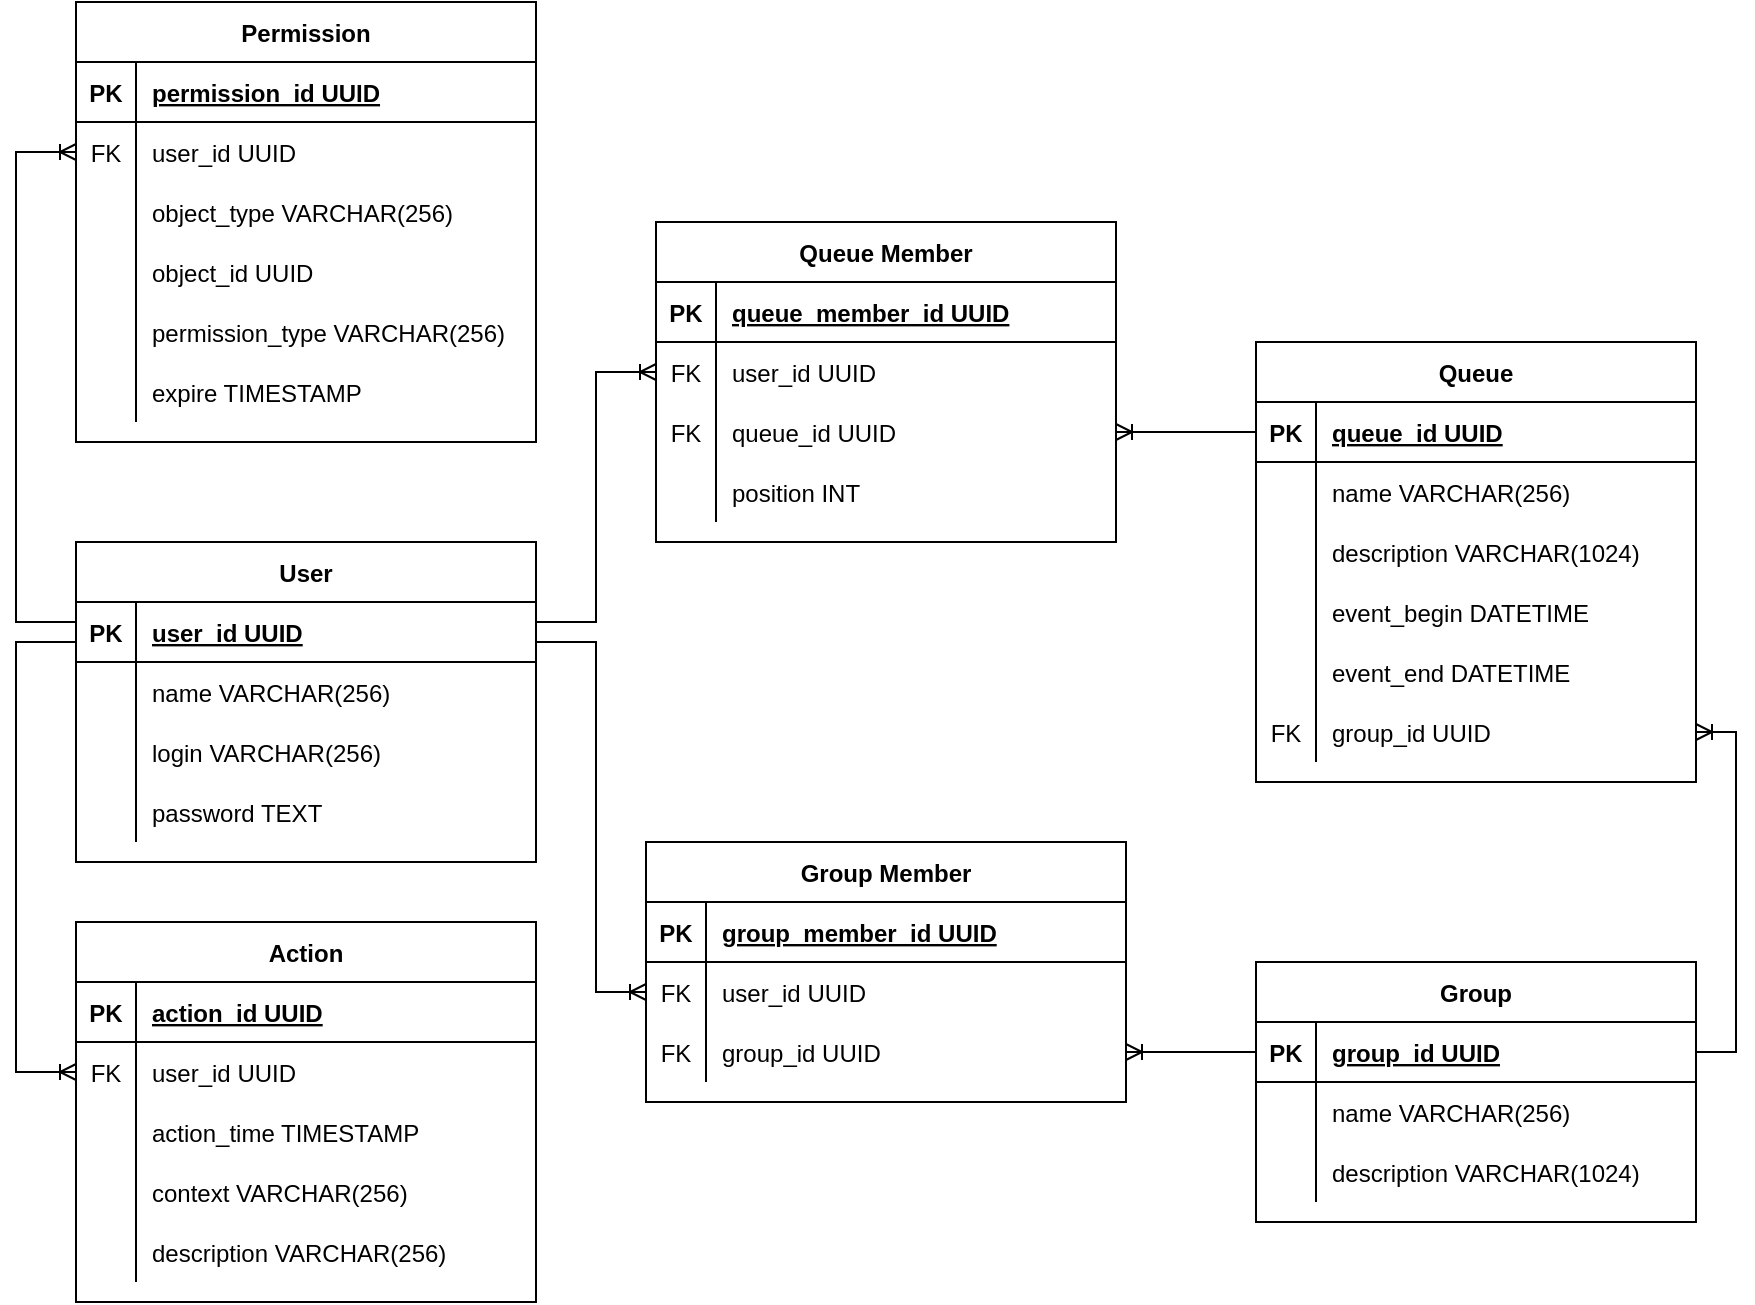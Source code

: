 <mxfile version="18.0.6" type="device"><diagram id="ed3SBJw5Z1h0BsWUB6Lg" name="Страница 1"><mxGraphModel dx="1178" dy="700" grid="1" gridSize="10" guides="1" tooltips="1" connect="1" arrows="1" fold="1" page="1" pageScale="1" pageWidth="1654" pageHeight="1169" math="0" shadow="0"><root><mxCell id="0"/><mxCell id="1" parent="0"/><mxCell id="ZaK8KmemsFL1KWSlcnFi-15" value="User" style="shape=table;startSize=30;container=1;collapsible=1;childLayout=tableLayout;fixedRows=1;rowLines=0;fontStyle=1;align=center;resizeLast=1;" parent="1" vertex="1"><mxGeometry x="290" y="470" width="230" height="160" as="geometry"/></mxCell><mxCell id="ZaK8KmemsFL1KWSlcnFi-16" value="" style="shape=tableRow;horizontal=0;startSize=0;swimlaneHead=0;swimlaneBody=0;fillColor=none;collapsible=0;dropTarget=0;points=[[0,0.5],[1,0.5]];portConstraint=eastwest;top=0;left=0;right=0;bottom=1;" parent="ZaK8KmemsFL1KWSlcnFi-15" vertex="1"><mxGeometry y="30" width="230" height="30" as="geometry"/></mxCell><mxCell id="ZaK8KmemsFL1KWSlcnFi-17" value="PK" style="shape=partialRectangle;connectable=0;fillColor=none;top=0;left=0;bottom=0;right=0;fontStyle=1;overflow=hidden;" parent="ZaK8KmemsFL1KWSlcnFi-16" vertex="1"><mxGeometry width="30" height="30" as="geometry"><mxRectangle width="30" height="30" as="alternateBounds"/></mxGeometry></mxCell><mxCell id="ZaK8KmemsFL1KWSlcnFi-18" value="user_id UUID" style="shape=partialRectangle;connectable=0;fillColor=none;top=0;left=0;bottom=0;right=0;align=left;spacingLeft=6;fontStyle=5;overflow=hidden;" parent="ZaK8KmemsFL1KWSlcnFi-16" vertex="1"><mxGeometry x="30" width="200" height="30" as="geometry"><mxRectangle width="200" height="30" as="alternateBounds"/></mxGeometry></mxCell><mxCell id="ZaK8KmemsFL1KWSlcnFi-19" value="" style="shape=tableRow;horizontal=0;startSize=0;swimlaneHead=0;swimlaneBody=0;fillColor=none;collapsible=0;dropTarget=0;points=[[0,0.5],[1,0.5]];portConstraint=eastwest;top=0;left=0;right=0;bottom=0;" parent="ZaK8KmemsFL1KWSlcnFi-15" vertex="1"><mxGeometry y="60" width="230" height="30" as="geometry"/></mxCell><mxCell id="ZaK8KmemsFL1KWSlcnFi-20" value="" style="shape=partialRectangle;connectable=0;fillColor=none;top=0;left=0;bottom=0;right=0;editable=1;overflow=hidden;" parent="ZaK8KmemsFL1KWSlcnFi-19" vertex="1"><mxGeometry width="30" height="30" as="geometry"><mxRectangle width="30" height="30" as="alternateBounds"/></mxGeometry></mxCell><mxCell id="ZaK8KmemsFL1KWSlcnFi-21" value="name VARCHAR(256)" style="shape=partialRectangle;connectable=0;fillColor=none;top=0;left=0;bottom=0;right=0;align=left;spacingLeft=6;overflow=hidden;" parent="ZaK8KmemsFL1KWSlcnFi-19" vertex="1"><mxGeometry x="30" width="200" height="30" as="geometry"><mxRectangle width="200" height="30" as="alternateBounds"/></mxGeometry></mxCell><mxCell id="ZaK8KmemsFL1KWSlcnFi-22" value="" style="shape=tableRow;horizontal=0;startSize=0;swimlaneHead=0;swimlaneBody=0;fillColor=none;collapsible=0;dropTarget=0;points=[[0,0.5],[1,0.5]];portConstraint=eastwest;top=0;left=0;right=0;bottom=0;" parent="ZaK8KmemsFL1KWSlcnFi-15" vertex="1"><mxGeometry y="90" width="230" height="30" as="geometry"/></mxCell><mxCell id="ZaK8KmemsFL1KWSlcnFi-23" value="" style="shape=partialRectangle;connectable=0;fillColor=none;top=0;left=0;bottom=0;right=0;editable=1;overflow=hidden;" parent="ZaK8KmemsFL1KWSlcnFi-22" vertex="1"><mxGeometry width="30" height="30" as="geometry"><mxRectangle width="30" height="30" as="alternateBounds"/></mxGeometry></mxCell><mxCell id="ZaK8KmemsFL1KWSlcnFi-24" value="login VARCHAR(256)" style="shape=partialRectangle;connectable=0;fillColor=none;top=0;left=0;bottom=0;right=0;align=left;spacingLeft=6;overflow=hidden;" parent="ZaK8KmemsFL1KWSlcnFi-22" vertex="1"><mxGeometry x="30" width="200" height="30" as="geometry"><mxRectangle width="200" height="30" as="alternateBounds"/></mxGeometry></mxCell><mxCell id="ZaK8KmemsFL1KWSlcnFi-25" value="" style="shape=tableRow;horizontal=0;startSize=0;swimlaneHead=0;swimlaneBody=0;fillColor=none;collapsible=0;dropTarget=0;points=[[0,0.5],[1,0.5]];portConstraint=eastwest;top=0;left=0;right=0;bottom=0;" parent="ZaK8KmemsFL1KWSlcnFi-15" vertex="1"><mxGeometry y="120" width="230" height="30" as="geometry"/></mxCell><mxCell id="ZaK8KmemsFL1KWSlcnFi-26" value="" style="shape=partialRectangle;connectable=0;fillColor=none;top=0;left=0;bottom=0;right=0;editable=1;overflow=hidden;" parent="ZaK8KmemsFL1KWSlcnFi-25" vertex="1"><mxGeometry width="30" height="30" as="geometry"><mxRectangle width="30" height="30" as="alternateBounds"/></mxGeometry></mxCell><mxCell id="ZaK8KmemsFL1KWSlcnFi-27" value="password TEXT" style="shape=partialRectangle;connectable=0;fillColor=none;top=0;left=0;bottom=0;right=0;align=left;spacingLeft=6;overflow=hidden;" parent="ZaK8KmemsFL1KWSlcnFi-25" vertex="1"><mxGeometry x="30" width="200" height="30" as="geometry"><mxRectangle width="200" height="30" as="alternateBounds"/></mxGeometry></mxCell><mxCell id="ZaK8KmemsFL1KWSlcnFi-29" value="Group" style="shape=table;startSize=30;container=1;collapsible=1;childLayout=tableLayout;fixedRows=1;rowLines=0;fontStyle=1;align=center;resizeLast=1;" parent="1" vertex="1"><mxGeometry x="880" y="680" width="220" height="130" as="geometry"/></mxCell><mxCell id="ZaK8KmemsFL1KWSlcnFi-30" value="" style="shape=tableRow;horizontal=0;startSize=0;swimlaneHead=0;swimlaneBody=0;fillColor=none;collapsible=0;dropTarget=0;points=[[0,0.5],[1,0.5]];portConstraint=eastwest;top=0;left=0;right=0;bottom=1;" parent="ZaK8KmemsFL1KWSlcnFi-29" vertex="1"><mxGeometry y="30" width="220" height="30" as="geometry"/></mxCell><mxCell id="ZaK8KmemsFL1KWSlcnFi-31" value="PK" style="shape=partialRectangle;connectable=0;fillColor=none;top=0;left=0;bottom=0;right=0;fontStyle=1;overflow=hidden;" parent="ZaK8KmemsFL1KWSlcnFi-30" vertex="1"><mxGeometry width="30" height="30" as="geometry"><mxRectangle width="30" height="30" as="alternateBounds"/></mxGeometry></mxCell><mxCell id="ZaK8KmemsFL1KWSlcnFi-32" value="group_id UUID" style="shape=partialRectangle;connectable=0;fillColor=none;top=0;left=0;bottom=0;right=0;align=left;spacingLeft=6;fontStyle=5;overflow=hidden;" parent="ZaK8KmemsFL1KWSlcnFi-30" vertex="1"><mxGeometry x="30" width="190" height="30" as="geometry"><mxRectangle width="190" height="30" as="alternateBounds"/></mxGeometry></mxCell><mxCell id="ZaK8KmemsFL1KWSlcnFi-33" value="" style="shape=tableRow;horizontal=0;startSize=0;swimlaneHead=0;swimlaneBody=0;fillColor=none;collapsible=0;dropTarget=0;points=[[0,0.5],[1,0.5]];portConstraint=eastwest;top=0;left=0;right=0;bottom=0;" parent="ZaK8KmemsFL1KWSlcnFi-29" vertex="1"><mxGeometry y="60" width="220" height="30" as="geometry"/></mxCell><mxCell id="ZaK8KmemsFL1KWSlcnFi-34" value="" style="shape=partialRectangle;connectable=0;fillColor=none;top=0;left=0;bottom=0;right=0;editable=1;overflow=hidden;" parent="ZaK8KmemsFL1KWSlcnFi-33" vertex="1"><mxGeometry width="30" height="30" as="geometry"><mxRectangle width="30" height="30" as="alternateBounds"/></mxGeometry></mxCell><mxCell id="ZaK8KmemsFL1KWSlcnFi-35" value="name VARCHAR(256)" style="shape=partialRectangle;connectable=0;fillColor=none;top=0;left=0;bottom=0;right=0;align=left;spacingLeft=6;overflow=hidden;" parent="ZaK8KmemsFL1KWSlcnFi-33" vertex="1"><mxGeometry x="30" width="190" height="30" as="geometry"><mxRectangle width="190" height="30" as="alternateBounds"/></mxGeometry></mxCell><mxCell id="ZaK8KmemsFL1KWSlcnFi-87" value="" style="shape=tableRow;horizontal=0;startSize=0;swimlaneHead=0;swimlaneBody=0;fillColor=none;collapsible=0;dropTarget=0;points=[[0,0.5],[1,0.5]];portConstraint=eastwest;top=0;left=0;right=0;bottom=0;" parent="ZaK8KmemsFL1KWSlcnFi-29" vertex="1"><mxGeometry y="90" width="220" height="30" as="geometry"/></mxCell><mxCell id="ZaK8KmemsFL1KWSlcnFi-88" value="" style="shape=partialRectangle;connectable=0;fillColor=none;top=0;left=0;bottom=0;right=0;editable=1;overflow=hidden;" parent="ZaK8KmemsFL1KWSlcnFi-87" vertex="1"><mxGeometry width="30" height="30" as="geometry"><mxRectangle width="30" height="30" as="alternateBounds"/></mxGeometry></mxCell><mxCell id="ZaK8KmemsFL1KWSlcnFi-89" value="description VARCHAR(1024)" style="shape=partialRectangle;connectable=0;fillColor=none;top=0;left=0;bottom=0;right=0;align=left;spacingLeft=6;overflow=hidden;" parent="ZaK8KmemsFL1KWSlcnFi-87" vertex="1"><mxGeometry x="30" width="190" height="30" as="geometry"><mxRectangle width="190" height="30" as="alternateBounds"/></mxGeometry></mxCell><mxCell id="ZaK8KmemsFL1KWSlcnFi-42" value="Group Member" style="shape=table;startSize=30;container=1;collapsible=1;childLayout=tableLayout;fixedRows=1;rowLines=0;fontStyle=1;align=center;resizeLast=1;" parent="1" vertex="1"><mxGeometry x="575" y="620" width="240" height="130" as="geometry"/></mxCell><mxCell id="ZaK8KmemsFL1KWSlcnFi-43" value="" style="shape=tableRow;horizontal=0;startSize=0;swimlaneHead=0;swimlaneBody=0;fillColor=none;collapsible=0;dropTarget=0;points=[[0,0.5],[1,0.5]];portConstraint=eastwest;top=0;left=0;right=0;bottom=1;" parent="ZaK8KmemsFL1KWSlcnFi-42" vertex="1"><mxGeometry y="30" width="240" height="30" as="geometry"/></mxCell><mxCell id="ZaK8KmemsFL1KWSlcnFi-44" value="PK" style="shape=partialRectangle;connectable=0;fillColor=none;top=0;left=0;bottom=0;right=0;fontStyle=1;overflow=hidden;" parent="ZaK8KmemsFL1KWSlcnFi-43" vertex="1"><mxGeometry width="30" height="30" as="geometry"><mxRectangle width="30" height="30" as="alternateBounds"/></mxGeometry></mxCell><mxCell id="ZaK8KmemsFL1KWSlcnFi-45" value="group_member_id UUID" style="shape=partialRectangle;connectable=0;fillColor=none;top=0;left=0;bottom=0;right=0;align=left;spacingLeft=6;fontStyle=5;overflow=hidden;" parent="ZaK8KmemsFL1KWSlcnFi-43" vertex="1"><mxGeometry x="30" width="210" height="30" as="geometry"><mxRectangle width="210" height="30" as="alternateBounds"/></mxGeometry></mxCell><mxCell id="ZaK8KmemsFL1KWSlcnFi-46" value="" style="shape=tableRow;horizontal=0;startSize=0;swimlaneHead=0;swimlaneBody=0;fillColor=none;collapsible=0;dropTarget=0;points=[[0,0.5],[1,0.5]];portConstraint=eastwest;top=0;left=0;right=0;bottom=0;" parent="ZaK8KmemsFL1KWSlcnFi-42" vertex="1"><mxGeometry y="60" width="240" height="30" as="geometry"/></mxCell><mxCell id="ZaK8KmemsFL1KWSlcnFi-47" value="FK" style="shape=partialRectangle;connectable=0;fillColor=none;top=0;left=0;bottom=0;right=0;editable=1;overflow=hidden;" parent="ZaK8KmemsFL1KWSlcnFi-46" vertex="1"><mxGeometry width="30" height="30" as="geometry"><mxRectangle width="30" height="30" as="alternateBounds"/></mxGeometry></mxCell><mxCell id="ZaK8KmemsFL1KWSlcnFi-48" value="user_id UUID" style="shape=partialRectangle;connectable=0;fillColor=none;top=0;left=0;bottom=0;right=0;align=left;spacingLeft=6;overflow=hidden;" parent="ZaK8KmemsFL1KWSlcnFi-46" vertex="1"><mxGeometry x="30" width="210" height="30" as="geometry"><mxRectangle width="210" height="30" as="alternateBounds"/></mxGeometry></mxCell><mxCell id="ZaK8KmemsFL1KWSlcnFi-49" value="" style="shape=tableRow;horizontal=0;startSize=0;swimlaneHead=0;swimlaneBody=0;fillColor=none;collapsible=0;dropTarget=0;points=[[0,0.5],[1,0.5]];portConstraint=eastwest;top=0;left=0;right=0;bottom=0;" parent="ZaK8KmemsFL1KWSlcnFi-42" vertex="1"><mxGeometry y="90" width="240" height="30" as="geometry"/></mxCell><mxCell id="ZaK8KmemsFL1KWSlcnFi-50" value="FK" style="shape=partialRectangle;connectable=0;fillColor=none;top=0;left=0;bottom=0;right=0;editable=1;overflow=hidden;" parent="ZaK8KmemsFL1KWSlcnFi-49" vertex="1"><mxGeometry width="30" height="30" as="geometry"><mxRectangle width="30" height="30" as="alternateBounds"/></mxGeometry></mxCell><mxCell id="ZaK8KmemsFL1KWSlcnFi-51" value="group_id UUID" style="shape=partialRectangle;connectable=0;fillColor=none;top=0;left=0;bottom=0;right=0;align=left;spacingLeft=6;overflow=hidden;" parent="ZaK8KmemsFL1KWSlcnFi-49" vertex="1"><mxGeometry x="30" width="210" height="30" as="geometry"><mxRectangle width="210" height="30" as="alternateBounds"/></mxGeometry></mxCell><mxCell id="ZaK8KmemsFL1KWSlcnFi-68" value="Queue" style="shape=table;startSize=30;container=1;collapsible=1;childLayout=tableLayout;fixedRows=1;rowLines=0;fontStyle=1;align=center;resizeLast=1;" parent="1" vertex="1"><mxGeometry x="880" y="370" width="220" height="220" as="geometry"/></mxCell><mxCell id="ZaK8KmemsFL1KWSlcnFi-69" value="" style="shape=tableRow;horizontal=0;startSize=0;swimlaneHead=0;swimlaneBody=0;fillColor=none;collapsible=0;dropTarget=0;points=[[0,0.5],[1,0.5]];portConstraint=eastwest;top=0;left=0;right=0;bottom=1;" parent="ZaK8KmemsFL1KWSlcnFi-68" vertex="1"><mxGeometry y="30" width="220" height="30" as="geometry"/></mxCell><mxCell id="ZaK8KmemsFL1KWSlcnFi-70" value="PK" style="shape=partialRectangle;connectable=0;fillColor=none;top=0;left=0;bottom=0;right=0;fontStyle=1;overflow=hidden;" parent="ZaK8KmemsFL1KWSlcnFi-69" vertex="1"><mxGeometry width="30" height="30" as="geometry"><mxRectangle width="30" height="30" as="alternateBounds"/></mxGeometry></mxCell><mxCell id="ZaK8KmemsFL1KWSlcnFi-71" value="queue_id UUID" style="shape=partialRectangle;connectable=0;fillColor=none;top=0;left=0;bottom=0;right=0;align=left;spacingLeft=6;fontStyle=5;overflow=hidden;" parent="ZaK8KmemsFL1KWSlcnFi-69" vertex="1"><mxGeometry x="30" width="190" height="30" as="geometry"><mxRectangle width="190" height="30" as="alternateBounds"/></mxGeometry></mxCell><mxCell id="ZaK8KmemsFL1KWSlcnFi-72" value="" style="shape=tableRow;horizontal=0;startSize=0;swimlaneHead=0;swimlaneBody=0;fillColor=none;collapsible=0;dropTarget=0;points=[[0,0.5],[1,0.5]];portConstraint=eastwest;top=0;left=0;right=0;bottom=0;" parent="ZaK8KmemsFL1KWSlcnFi-68" vertex="1"><mxGeometry y="60" width="220" height="30" as="geometry"/></mxCell><mxCell id="ZaK8KmemsFL1KWSlcnFi-73" value="" style="shape=partialRectangle;connectable=0;fillColor=none;top=0;left=0;bottom=0;right=0;editable=1;overflow=hidden;" parent="ZaK8KmemsFL1KWSlcnFi-72" vertex="1"><mxGeometry width="30" height="30" as="geometry"><mxRectangle width="30" height="30" as="alternateBounds"/></mxGeometry></mxCell><mxCell id="ZaK8KmemsFL1KWSlcnFi-74" value="name VARCHAR(256)" style="shape=partialRectangle;connectable=0;fillColor=none;top=0;left=0;bottom=0;right=0;align=left;spacingLeft=6;overflow=hidden;" parent="ZaK8KmemsFL1KWSlcnFi-72" vertex="1"><mxGeometry x="30" width="190" height="30" as="geometry"><mxRectangle width="190" height="30" as="alternateBounds"/></mxGeometry></mxCell><mxCell id="ZaK8KmemsFL1KWSlcnFi-84" value="" style="shape=tableRow;horizontal=0;startSize=0;swimlaneHead=0;swimlaneBody=0;fillColor=none;collapsible=0;dropTarget=0;points=[[0,0.5],[1,0.5]];portConstraint=eastwest;top=0;left=0;right=0;bottom=0;" parent="ZaK8KmemsFL1KWSlcnFi-68" vertex="1"><mxGeometry y="90" width="220" height="30" as="geometry"/></mxCell><mxCell id="ZaK8KmemsFL1KWSlcnFi-85" value="" style="shape=partialRectangle;connectable=0;fillColor=none;top=0;left=0;bottom=0;right=0;editable=1;overflow=hidden;" parent="ZaK8KmemsFL1KWSlcnFi-84" vertex="1"><mxGeometry width="30" height="30" as="geometry"><mxRectangle width="30" height="30" as="alternateBounds"/></mxGeometry></mxCell><mxCell id="ZaK8KmemsFL1KWSlcnFi-86" value="description VARCHAR(1024)" style="shape=partialRectangle;connectable=0;fillColor=none;top=0;left=0;bottom=0;right=0;align=left;spacingLeft=6;overflow=hidden;" parent="ZaK8KmemsFL1KWSlcnFi-84" vertex="1"><mxGeometry x="30" width="190" height="30" as="geometry"><mxRectangle width="190" height="30" as="alternateBounds"/></mxGeometry></mxCell><mxCell id="ZaK8KmemsFL1KWSlcnFi-90" value="" style="shape=tableRow;horizontal=0;startSize=0;swimlaneHead=0;swimlaneBody=0;fillColor=none;collapsible=0;dropTarget=0;points=[[0,0.5],[1,0.5]];portConstraint=eastwest;top=0;left=0;right=0;bottom=0;" parent="ZaK8KmemsFL1KWSlcnFi-68" vertex="1"><mxGeometry y="120" width="220" height="30" as="geometry"/></mxCell><mxCell id="ZaK8KmemsFL1KWSlcnFi-91" value="" style="shape=partialRectangle;connectable=0;fillColor=none;top=0;left=0;bottom=0;right=0;editable=1;overflow=hidden;" parent="ZaK8KmemsFL1KWSlcnFi-90" vertex="1"><mxGeometry width="30" height="30" as="geometry"><mxRectangle width="30" height="30" as="alternateBounds"/></mxGeometry></mxCell><mxCell id="ZaK8KmemsFL1KWSlcnFi-92" value="event_begin DATETIME" style="shape=partialRectangle;connectable=0;fillColor=none;top=0;left=0;bottom=0;right=0;align=left;spacingLeft=6;overflow=hidden;" parent="ZaK8KmemsFL1KWSlcnFi-90" vertex="1"><mxGeometry x="30" width="190" height="30" as="geometry"><mxRectangle width="190" height="30" as="alternateBounds"/></mxGeometry></mxCell><mxCell id="ZaK8KmemsFL1KWSlcnFi-93" value="" style="shape=tableRow;horizontal=0;startSize=0;swimlaneHead=0;swimlaneBody=0;fillColor=none;collapsible=0;dropTarget=0;points=[[0,0.5],[1,0.5]];portConstraint=eastwest;top=0;left=0;right=0;bottom=0;" parent="ZaK8KmemsFL1KWSlcnFi-68" vertex="1"><mxGeometry y="150" width="220" height="30" as="geometry"/></mxCell><mxCell id="ZaK8KmemsFL1KWSlcnFi-94" value="" style="shape=partialRectangle;connectable=0;fillColor=none;top=0;left=0;bottom=0;right=0;editable=1;overflow=hidden;" parent="ZaK8KmemsFL1KWSlcnFi-93" vertex="1"><mxGeometry width="30" height="30" as="geometry"><mxRectangle width="30" height="30" as="alternateBounds"/></mxGeometry></mxCell><mxCell id="ZaK8KmemsFL1KWSlcnFi-95" value="event_end DATETIME" style="shape=partialRectangle;connectable=0;fillColor=none;top=0;left=0;bottom=0;right=0;align=left;spacingLeft=6;overflow=hidden;" parent="ZaK8KmemsFL1KWSlcnFi-93" vertex="1"><mxGeometry x="30" width="190" height="30" as="geometry"><mxRectangle width="190" height="30" as="alternateBounds"/></mxGeometry></mxCell><mxCell id="ZaK8KmemsFL1KWSlcnFi-81" value="" style="shape=tableRow;horizontal=0;startSize=0;swimlaneHead=0;swimlaneBody=0;fillColor=none;collapsible=0;dropTarget=0;points=[[0,0.5],[1,0.5]];portConstraint=eastwest;top=0;left=0;right=0;bottom=0;" parent="ZaK8KmemsFL1KWSlcnFi-68" vertex="1"><mxGeometry y="180" width="220" height="30" as="geometry"/></mxCell><mxCell id="ZaK8KmemsFL1KWSlcnFi-82" value="FK" style="shape=partialRectangle;connectable=0;fillColor=none;top=0;left=0;bottom=0;right=0;editable=1;overflow=hidden;" parent="ZaK8KmemsFL1KWSlcnFi-81" vertex="1"><mxGeometry width="30" height="30" as="geometry"><mxRectangle width="30" height="30" as="alternateBounds"/></mxGeometry></mxCell><mxCell id="ZaK8KmemsFL1KWSlcnFi-83" value="group_id UUID" style="shape=partialRectangle;connectable=0;fillColor=none;top=0;left=0;bottom=0;right=0;align=left;spacingLeft=6;overflow=hidden;" parent="ZaK8KmemsFL1KWSlcnFi-81" vertex="1"><mxGeometry x="30" width="190" height="30" as="geometry"><mxRectangle width="190" height="30" as="alternateBounds"/></mxGeometry></mxCell><mxCell id="ZaK8KmemsFL1KWSlcnFi-96" value="Queue Member" style="shape=table;startSize=30;container=1;collapsible=1;childLayout=tableLayout;fixedRows=1;rowLines=0;fontStyle=1;align=center;resizeLast=1;" parent="1" vertex="1"><mxGeometry x="580" y="310" width="230" height="160" as="geometry"/></mxCell><mxCell id="ZaK8KmemsFL1KWSlcnFi-97" value="" style="shape=tableRow;horizontal=0;startSize=0;swimlaneHead=0;swimlaneBody=0;fillColor=none;collapsible=0;dropTarget=0;points=[[0,0.5],[1,0.5]];portConstraint=eastwest;top=0;left=0;right=0;bottom=1;" parent="ZaK8KmemsFL1KWSlcnFi-96" vertex="1"><mxGeometry y="30" width="230" height="30" as="geometry"/></mxCell><mxCell id="ZaK8KmemsFL1KWSlcnFi-98" value="PK" style="shape=partialRectangle;connectable=0;fillColor=none;top=0;left=0;bottom=0;right=0;fontStyle=1;overflow=hidden;" parent="ZaK8KmemsFL1KWSlcnFi-97" vertex="1"><mxGeometry width="30" height="30" as="geometry"><mxRectangle width="30" height="30" as="alternateBounds"/></mxGeometry></mxCell><mxCell id="ZaK8KmemsFL1KWSlcnFi-99" value="queue_member_id UUID" style="shape=partialRectangle;connectable=0;fillColor=none;top=0;left=0;bottom=0;right=0;align=left;spacingLeft=6;fontStyle=5;overflow=hidden;" parent="ZaK8KmemsFL1KWSlcnFi-97" vertex="1"><mxGeometry x="30" width="200" height="30" as="geometry"><mxRectangle width="200" height="30" as="alternateBounds"/></mxGeometry></mxCell><mxCell id="ZaK8KmemsFL1KWSlcnFi-100" value="" style="shape=tableRow;horizontal=0;startSize=0;swimlaneHead=0;swimlaneBody=0;fillColor=none;collapsible=0;dropTarget=0;points=[[0,0.5],[1,0.5]];portConstraint=eastwest;top=0;left=0;right=0;bottom=0;" parent="ZaK8KmemsFL1KWSlcnFi-96" vertex="1"><mxGeometry y="60" width="230" height="30" as="geometry"/></mxCell><mxCell id="ZaK8KmemsFL1KWSlcnFi-101" value="FK" style="shape=partialRectangle;connectable=0;fillColor=none;top=0;left=0;bottom=0;right=0;editable=1;overflow=hidden;" parent="ZaK8KmemsFL1KWSlcnFi-100" vertex="1"><mxGeometry width="30" height="30" as="geometry"><mxRectangle width="30" height="30" as="alternateBounds"/></mxGeometry></mxCell><mxCell id="ZaK8KmemsFL1KWSlcnFi-102" value="user_id UUID" style="shape=partialRectangle;connectable=0;fillColor=none;top=0;left=0;bottom=0;right=0;align=left;spacingLeft=6;overflow=hidden;" parent="ZaK8KmemsFL1KWSlcnFi-100" vertex="1"><mxGeometry x="30" width="200" height="30" as="geometry"><mxRectangle width="200" height="30" as="alternateBounds"/></mxGeometry></mxCell><mxCell id="ZaK8KmemsFL1KWSlcnFi-103" value="" style="shape=tableRow;horizontal=0;startSize=0;swimlaneHead=0;swimlaneBody=0;fillColor=none;collapsible=0;dropTarget=0;points=[[0,0.5],[1,0.5]];portConstraint=eastwest;top=0;left=0;right=0;bottom=0;" parent="ZaK8KmemsFL1KWSlcnFi-96" vertex="1"><mxGeometry y="90" width="230" height="30" as="geometry"/></mxCell><mxCell id="ZaK8KmemsFL1KWSlcnFi-104" value="FK" style="shape=partialRectangle;connectable=0;fillColor=none;top=0;left=0;bottom=0;right=0;editable=1;overflow=hidden;" parent="ZaK8KmemsFL1KWSlcnFi-103" vertex="1"><mxGeometry width="30" height="30" as="geometry"><mxRectangle width="30" height="30" as="alternateBounds"/></mxGeometry></mxCell><mxCell id="ZaK8KmemsFL1KWSlcnFi-105" value="queue_id UUID" style="shape=partialRectangle;connectable=0;fillColor=none;top=0;left=0;bottom=0;right=0;align=left;spacingLeft=6;overflow=hidden;" parent="ZaK8KmemsFL1KWSlcnFi-103" vertex="1"><mxGeometry x="30" width="200" height="30" as="geometry"><mxRectangle width="200" height="30" as="alternateBounds"/></mxGeometry></mxCell><mxCell id="ZaK8KmemsFL1KWSlcnFi-106" value="" style="shape=tableRow;horizontal=0;startSize=0;swimlaneHead=0;swimlaneBody=0;fillColor=none;collapsible=0;dropTarget=0;points=[[0,0.5],[1,0.5]];portConstraint=eastwest;top=0;left=0;right=0;bottom=0;" parent="ZaK8KmemsFL1KWSlcnFi-96" vertex="1"><mxGeometry y="120" width="230" height="30" as="geometry"/></mxCell><mxCell id="ZaK8KmemsFL1KWSlcnFi-107" value="" style="shape=partialRectangle;connectable=0;fillColor=none;top=0;left=0;bottom=0;right=0;editable=1;overflow=hidden;" parent="ZaK8KmemsFL1KWSlcnFi-106" vertex="1"><mxGeometry width="30" height="30" as="geometry"><mxRectangle width="30" height="30" as="alternateBounds"/></mxGeometry></mxCell><mxCell id="ZaK8KmemsFL1KWSlcnFi-108" value="position INT" style="shape=partialRectangle;connectable=0;fillColor=none;top=0;left=0;bottom=0;right=0;align=left;spacingLeft=6;overflow=hidden;" parent="ZaK8KmemsFL1KWSlcnFi-106" vertex="1"><mxGeometry x="30" width="200" height="30" as="geometry"><mxRectangle width="200" height="30" as="alternateBounds"/></mxGeometry></mxCell><mxCell id="UNEZOT9T5QDBFUBQoigX-30" value="" style="edgeStyle=orthogonalEdgeStyle;fontSize=12;html=1;endArrow=ERoneToMany;rounded=0;entryX=1;entryY=0.5;entryDx=0;entryDy=0;exitX=1;exitY=0.5;exitDx=0;exitDy=0;" parent="1" source="ZaK8KmemsFL1KWSlcnFi-30" target="ZaK8KmemsFL1KWSlcnFi-81" edge="1"><mxGeometry width="100" height="100" relative="1" as="geometry"><mxPoint x="980" y="690" as="sourcePoint"/><mxPoint x="960" y="450" as="targetPoint"/><Array as="points"><mxPoint x="1120" y="725"/><mxPoint x="1120" y="565"/></Array></mxGeometry></mxCell><mxCell id="UNEZOT9T5QDBFUBQoigX-31" value="" style="edgeStyle=orthogonalEdgeStyle;fontSize=12;html=1;endArrow=ERoneToMany;rounded=0;entryX=1;entryY=0.5;entryDx=0;entryDy=0;" parent="1" source="ZaK8KmemsFL1KWSlcnFi-69" target="ZaK8KmemsFL1KWSlcnFi-103" edge="1"><mxGeometry width="100" height="100" relative="1" as="geometry"><mxPoint x="1180" y="320" as="sourcePoint"/><mxPoint x="990" y="290" as="targetPoint"/><Array as="points"><mxPoint x="830" y="415"/><mxPoint x="830" y="415"/></Array></mxGeometry></mxCell><mxCell id="UNEZOT9T5QDBFUBQoigX-32" value="" style="edgeStyle=orthogonalEdgeStyle;fontSize=12;html=1;endArrow=ERoneToMany;rounded=0;exitX=1;exitY=0.5;exitDx=0;exitDy=0;entryX=0;entryY=0.5;entryDx=0;entryDy=0;" parent="1" source="ZaK8KmemsFL1KWSlcnFi-16" target="ZaK8KmemsFL1KWSlcnFi-46" edge="1"><mxGeometry width="100" height="100" relative="1" as="geometry"><mxPoint x="140" y="630" as="sourcePoint"/><mxPoint x="530" y="720" as="targetPoint"/><Array as="points"><mxPoint x="520" y="520"/><mxPoint x="550" y="520"/><mxPoint x="550" y="695"/></Array></mxGeometry></mxCell><mxCell id="UNEZOT9T5QDBFUBQoigX-34" value="" style="edgeStyle=orthogonalEdgeStyle;fontSize=12;html=1;endArrow=ERoneToMany;rounded=0;entryX=0;entryY=0.5;entryDx=0;entryDy=0;" parent="1" source="ZaK8KmemsFL1KWSlcnFi-16" target="ZaK8KmemsFL1KWSlcnFi-100" edge="1"><mxGeometry width="100" height="100" relative="1" as="geometry"><mxPoint x="410" y="160" as="sourcePoint"/><mxPoint x="520" y="580" as="targetPoint"/><Array as="points"><mxPoint x="550" y="510"/><mxPoint x="550" y="385"/></Array></mxGeometry></mxCell><mxCell id="UNEZOT9T5QDBFUBQoigX-48" value="" style="edgeStyle=orthogonalEdgeStyle;fontSize=12;html=1;endArrow=ERoneToMany;rounded=0;exitX=0;exitY=0.5;exitDx=0;exitDy=0;entryX=1;entryY=0.5;entryDx=0;entryDy=0;" parent="1" source="ZaK8KmemsFL1KWSlcnFi-30" target="ZaK8KmemsFL1KWSlcnFi-49" edge="1"><mxGeometry width="100" height="100" relative="1" as="geometry"><mxPoint x="300" y="120" as="sourcePoint"/><mxPoint x="630" y="490" as="targetPoint"/><Array as="points"><mxPoint x="880" y="725"/></Array></mxGeometry></mxCell><mxCell id="vT-Cl8b77ke0YOofcNdc-1" value="Permission" style="shape=table;startSize=30;container=1;collapsible=1;childLayout=tableLayout;fixedRows=1;rowLines=0;fontStyle=1;align=center;resizeLast=1;" parent="1" vertex="1"><mxGeometry x="290" y="200" width="230" height="220" as="geometry"/></mxCell><mxCell id="vT-Cl8b77ke0YOofcNdc-2" value="" style="shape=tableRow;horizontal=0;startSize=0;swimlaneHead=0;swimlaneBody=0;fillColor=none;collapsible=0;dropTarget=0;points=[[0,0.5],[1,0.5]];portConstraint=eastwest;top=0;left=0;right=0;bottom=1;" parent="vT-Cl8b77ke0YOofcNdc-1" vertex="1"><mxGeometry y="30" width="230" height="30" as="geometry"/></mxCell><mxCell id="vT-Cl8b77ke0YOofcNdc-3" value="PK" style="shape=partialRectangle;connectable=0;fillColor=none;top=0;left=0;bottom=0;right=0;fontStyle=1;overflow=hidden;" parent="vT-Cl8b77ke0YOofcNdc-2" vertex="1"><mxGeometry width="30" height="30" as="geometry"><mxRectangle width="30" height="30" as="alternateBounds"/></mxGeometry></mxCell><mxCell id="vT-Cl8b77ke0YOofcNdc-4" value="permission_id UUID" style="shape=partialRectangle;connectable=0;fillColor=none;top=0;left=0;bottom=0;right=0;align=left;spacingLeft=6;fontStyle=5;overflow=hidden;" parent="vT-Cl8b77ke0YOofcNdc-2" vertex="1"><mxGeometry x="30" width="200" height="30" as="geometry"><mxRectangle width="200" height="30" as="alternateBounds"/></mxGeometry></mxCell><mxCell id="vT-Cl8b77ke0YOofcNdc-5" value="" style="shape=tableRow;horizontal=0;startSize=0;swimlaneHead=0;swimlaneBody=0;fillColor=none;collapsible=0;dropTarget=0;points=[[0,0.5],[1,0.5]];portConstraint=eastwest;top=0;left=0;right=0;bottom=0;" parent="vT-Cl8b77ke0YOofcNdc-1" vertex="1"><mxGeometry y="60" width="230" height="30" as="geometry"/></mxCell><mxCell id="vT-Cl8b77ke0YOofcNdc-6" value="FK" style="shape=partialRectangle;connectable=0;fillColor=none;top=0;left=0;bottom=0;right=0;editable=1;overflow=hidden;" parent="vT-Cl8b77ke0YOofcNdc-5" vertex="1"><mxGeometry width="30" height="30" as="geometry"><mxRectangle width="30" height="30" as="alternateBounds"/></mxGeometry></mxCell><mxCell id="vT-Cl8b77ke0YOofcNdc-7" value="user_id UUID" style="shape=partialRectangle;connectable=0;fillColor=none;top=0;left=0;bottom=0;right=0;align=left;spacingLeft=6;overflow=hidden;" parent="vT-Cl8b77ke0YOofcNdc-5" vertex="1"><mxGeometry x="30" width="200" height="30" as="geometry"><mxRectangle width="200" height="30" as="alternateBounds"/></mxGeometry></mxCell><mxCell id="vT-Cl8b77ke0YOofcNdc-8" value="" style="shape=tableRow;horizontal=0;startSize=0;swimlaneHead=0;swimlaneBody=0;fillColor=none;collapsible=0;dropTarget=0;points=[[0,0.5],[1,0.5]];portConstraint=eastwest;top=0;left=0;right=0;bottom=0;" parent="vT-Cl8b77ke0YOofcNdc-1" vertex="1"><mxGeometry y="90" width="230" height="30" as="geometry"/></mxCell><mxCell id="vT-Cl8b77ke0YOofcNdc-9" value="" style="shape=partialRectangle;connectable=0;fillColor=none;top=0;left=0;bottom=0;right=0;editable=1;overflow=hidden;" parent="vT-Cl8b77ke0YOofcNdc-8" vertex="1"><mxGeometry width="30" height="30" as="geometry"><mxRectangle width="30" height="30" as="alternateBounds"/></mxGeometry></mxCell><mxCell id="vT-Cl8b77ke0YOofcNdc-10" value="object_type VARCHAR(256)" style="shape=partialRectangle;connectable=0;fillColor=none;top=0;left=0;bottom=0;right=0;align=left;spacingLeft=6;overflow=hidden;" parent="vT-Cl8b77ke0YOofcNdc-8" vertex="1"><mxGeometry x="30" width="200" height="30" as="geometry"><mxRectangle width="200" height="30" as="alternateBounds"/></mxGeometry></mxCell><mxCell id="vT-Cl8b77ke0YOofcNdc-11" value="" style="shape=tableRow;horizontal=0;startSize=0;swimlaneHead=0;swimlaneBody=0;fillColor=none;collapsible=0;dropTarget=0;points=[[0,0.5],[1,0.5]];portConstraint=eastwest;top=0;left=0;right=0;bottom=0;" parent="vT-Cl8b77ke0YOofcNdc-1" vertex="1"><mxGeometry y="120" width="230" height="30" as="geometry"/></mxCell><mxCell id="vT-Cl8b77ke0YOofcNdc-12" value="" style="shape=partialRectangle;connectable=0;fillColor=none;top=0;left=0;bottom=0;right=0;editable=1;overflow=hidden;" parent="vT-Cl8b77ke0YOofcNdc-11" vertex="1"><mxGeometry width="30" height="30" as="geometry"><mxRectangle width="30" height="30" as="alternateBounds"/></mxGeometry></mxCell><mxCell id="vT-Cl8b77ke0YOofcNdc-13" value="object_id UUID" style="shape=partialRectangle;connectable=0;fillColor=none;top=0;left=0;bottom=0;right=0;align=left;spacingLeft=6;overflow=hidden;" parent="vT-Cl8b77ke0YOofcNdc-11" vertex="1"><mxGeometry x="30" width="200" height="30" as="geometry"><mxRectangle width="200" height="30" as="alternateBounds"/></mxGeometry></mxCell><mxCell id="vT-Cl8b77ke0YOofcNdc-14" value="" style="shape=tableRow;horizontal=0;startSize=0;swimlaneHead=0;swimlaneBody=0;fillColor=none;collapsible=0;dropTarget=0;points=[[0,0.5],[1,0.5]];portConstraint=eastwest;top=0;left=0;right=0;bottom=0;" parent="vT-Cl8b77ke0YOofcNdc-1" vertex="1"><mxGeometry y="150" width="230" height="30" as="geometry"/></mxCell><mxCell id="vT-Cl8b77ke0YOofcNdc-15" value="" style="shape=partialRectangle;connectable=0;fillColor=none;top=0;left=0;bottom=0;right=0;editable=1;overflow=hidden;" parent="vT-Cl8b77ke0YOofcNdc-14" vertex="1"><mxGeometry width="30" height="30" as="geometry"><mxRectangle width="30" height="30" as="alternateBounds"/></mxGeometry></mxCell><mxCell id="vT-Cl8b77ke0YOofcNdc-16" value="permission_type VARCHAR(256)" style="shape=partialRectangle;connectable=0;fillColor=none;top=0;left=0;bottom=0;right=0;align=left;spacingLeft=6;overflow=hidden;" parent="vT-Cl8b77ke0YOofcNdc-14" vertex="1"><mxGeometry x="30" width="200" height="30" as="geometry"><mxRectangle width="200" height="30" as="alternateBounds"/></mxGeometry></mxCell><mxCell id="vT-Cl8b77ke0YOofcNdc-17" value="" style="shape=tableRow;horizontal=0;startSize=0;swimlaneHead=0;swimlaneBody=0;fillColor=none;collapsible=0;dropTarget=0;points=[[0,0.5],[1,0.5]];portConstraint=eastwest;top=0;left=0;right=0;bottom=0;" parent="vT-Cl8b77ke0YOofcNdc-1" vertex="1"><mxGeometry y="180" width="230" height="30" as="geometry"/></mxCell><mxCell id="vT-Cl8b77ke0YOofcNdc-18" value="" style="shape=partialRectangle;connectable=0;fillColor=none;top=0;left=0;bottom=0;right=0;editable=1;overflow=hidden;" parent="vT-Cl8b77ke0YOofcNdc-17" vertex="1"><mxGeometry width="30" height="30" as="geometry"><mxRectangle width="30" height="30" as="alternateBounds"/></mxGeometry></mxCell><mxCell id="vT-Cl8b77ke0YOofcNdc-19" value="expire TIMESTAMP" style="shape=partialRectangle;connectable=0;fillColor=none;top=0;left=0;bottom=0;right=0;align=left;spacingLeft=6;overflow=hidden;" parent="vT-Cl8b77ke0YOofcNdc-17" vertex="1"><mxGeometry x="30" width="200" height="30" as="geometry"><mxRectangle width="200" height="30" as="alternateBounds"/></mxGeometry></mxCell><mxCell id="vT-Cl8b77ke0YOofcNdc-20" value="" style="edgeStyle=orthogonalEdgeStyle;fontSize=12;html=1;endArrow=ERoneToMany;rounded=0;entryX=0;entryY=0.5;entryDx=0;entryDy=0;exitX=0;exitY=0.5;exitDx=0;exitDy=0;" parent="1" source="ZaK8KmemsFL1KWSlcnFi-16" target="vT-Cl8b77ke0YOofcNdc-5" edge="1"><mxGeometry width="100" height="100" relative="1" as="geometry"><mxPoint x="210" y="1150" as="sourcePoint"/><mxPoint x="310" y="1050" as="targetPoint"/><Array as="points"><mxPoint x="290" y="510"/><mxPoint x="260" y="510"/><mxPoint x="260" y="275"/></Array></mxGeometry></mxCell><mxCell id="vT-Cl8b77ke0YOofcNdc-21" value="Action" style="shape=table;startSize=30;container=1;collapsible=1;childLayout=tableLayout;fixedRows=1;rowLines=0;fontStyle=1;align=center;resizeLast=1;" parent="1" vertex="1"><mxGeometry x="290" y="660" width="230" height="190" as="geometry"/></mxCell><mxCell id="vT-Cl8b77ke0YOofcNdc-22" value="" style="shape=tableRow;horizontal=0;startSize=0;swimlaneHead=0;swimlaneBody=0;fillColor=none;collapsible=0;dropTarget=0;points=[[0,0.5],[1,0.5]];portConstraint=eastwest;top=0;left=0;right=0;bottom=1;" parent="vT-Cl8b77ke0YOofcNdc-21" vertex="1"><mxGeometry y="30" width="230" height="30" as="geometry"/></mxCell><mxCell id="vT-Cl8b77ke0YOofcNdc-23" value="PK" style="shape=partialRectangle;connectable=0;fillColor=none;top=0;left=0;bottom=0;right=0;fontStyle=1;overflow=hidden;" parent="vT-Cl8b77ke0YOofcNdc-22" vertex="1"><mxGeometry width="30" height="30" as="geometry"><mxRectangle width="30" height="30" as="alternateBounds"/></mxGeometry></mxCell><mxCell id="vT-Cl8b77ke0YOofcNdc-24" value="action_id UUID" style="shape=partialRectangle;connectable=0;fillColor=none;top=0;left=0;bottom=0;right=0;align=left;spacingLeft=6;fontStyle=5;overflow=hidden;" parent="vT-Cl8b77ke0YOofcNdc-22" vertex="1"><mxGeometry x="30" width="200" height="30" as="geometry"><mxRectangle width="200" height="30" as="alternateBounds"/></mxGeometry></mxCell><mxCell id="vT-Cl8b77ke0YOofcNdc-25" value="" style="shape=tableRow;horizontal=0;startSize=0;swimlaneHead=0;swimlaneBody=0;fillColor=none;collapsible=0;dropTarget=0;points=[[0,0.5],[1,0.5]];portConstraint=eastwest;top=0;left=0;right=0;bottom=0;" parent="vT-Cl8b77ke0YOofcNdc-21" vertex="1"><mxGeometry y="60" width="230" height="30" as="geometry"/></mxCell><mxCell id="vT-Cl8b77ke0YOofcNdc-26" value="FK" style="shape=partialRectangle;connectable=0;fillColor=none;top=0;left=0;bottom=0;right=0;editable=1;overflow=hidden;" parent="vT-Cl8b77ke0YOofcNdc-25" vertex="1"><mxGeometry width="30" height="30" as="geometry"><mxRectangle width="30" height="30" as="alternateBounds"/></mxGeometry></mxCell><mxCell id="vT-Cl8b77ke0YOofcNdc-27" value="user_id UUID" style="shape=partialRectangle;connectable=0;fillColor=none;top=0;left=0;bottom=0;right=0;align=left;spacingLeft=6;overflow=hidden;" parent="vT-Cl8b77ke0YOofcNdc-25" vertex="1"><mxGeometry x="30" width="200" height="30" as="geometry"><mxRectangle width="200" height="30" as="alternateBounds"/></mxGeometry></mxCell><mxCell id="vT-Cl8b77ke0YOofcNdc-37" value="" style="shape=tableRow;horizontal=0;startSize=0;swimlaneHead=0;swimlaneBody=0;fillColor=none;collapsible=0;dropTarget=0;points=[[0,0.5],[1,0.5]];portConstraint=eastwest;top=0;left=0;right=0;bottom=0;" parent="vT-Cl8b77ke0YOofcNdc-21" vertex="1"><mxGeometry y="90" width="230" height="30" as="geometry"/></mxCell><mxCell id="vT-Cl8b77ke0YOofcNdc-38" value="" style="shape=partialRectangle;connectable=0;fillColor=none;top=0;left=0;bottom=0;right=0;editable=1;overflow=hidden;" parent="vT-Cl8b77ke0YOofcNdc-37" vertex="1"><mxGeometry width="30" height="30" as="geometry"><mxRectangle width="30" height="30" as="alternateBounds"/></mxGeometry></mxCell><mxCell id="vT-Cl8b77ke0YOofcNdc-39" value="action_time TIMESTAMP" style="shape=partialRectangle;connectable=0;fillColor=none;top=0;left=0;bottom=0;right=0;align=left;spacingLeft=6;overflow=hidden;" parent="vT-Cl8b77ke0YOofcNdc-37" vertex="1"><mxGeometry x="30" width="200" height="30" as="geometry"><mxRectangle width="200" height="30" as="alternateBounds"/></mxGeometry></mxCell><mxCell id="vT-Cl8b77ke0YOofcNdc-28" value="" style="shape=tableRow;horizontal=0;startSize=0;swimlaneHead=0;swimlaneBody=0;fillColor=none;collapsible=0;dropTarget=0;points=[[0,0.5],[1,0.5]];portConstraint=eastwest;top=0;left=0;right=0;bottom=0;" parent="vT-Cl8b77ke0YOofcNdc-21" vertex="1"><mxGeometry y="120" width="230" height="30" as="geometry"/></mxCell><mxCell id="vT-Cl8b77ke0YOofcNdc-29" value="" style="shape=partialRectangle;connectable=0;fillColor=none;top=0;left=0;bottom=0;right=0;editable=1;overflow=hidden;" parent="vT-Cl8b77ke0YOofcNdc-28" vertex="1"><mxGeometry width="30" height="30" as="geometry"><mxRectangle width="30" height="30" as="alternateBounds"/></mxGeometry></mxCell><mxCell id="vT-Cl8b77ke0YOofcNdc-30" value="context VARCHAR(256)" style="shape=partialRectangle;connectable=0;fillColor=none;top=0;left=0;bottom=0;right=0;align=left;spacingLeft=6;overflow=hidden;" parent="vT-Cl8b77ke0YOofcNdc-28" vertex="1"><mxGeometry x="30" width="200" height="30" as="geometry"><mxRectangle width="200" height="30" as="alternateBounds"/></mxGeometry></mxCell><mxCell id="vT-Cl8b77ke0YOofcNdc-31" value="" style="shape=tableRow;horizontal=0;startSize=0;swimlaneHead=0;swimlaneBody=0;fillColor=none;collapsible=0;dropTarget=0;points=[[0,0.5],[1,0.5]];portConstraint=eastwest;top=0;left=0;right=0;bottom=0;" parent="vT-Cl8b77ke0YOofcNdc-21" vertex="1"><mxGeometry y="150" width="230" height="30" as="geometry"/></mxCell><mxCell id="vT-Cl8b77ke0YOofcNdc-32" value="" style="shape=partialRectangle;connectable=0;fillColor=none;top=0;left=0;bottom=0;right=0;editable=1;overflow=hidden;" parent="vT-Cl8b77ke0YOofcNdc-31" vertex="1"><mxGeometry width="30" height="30" as="geometry"><mxRectangle width="30" height="30" as="alternateBounds"/></mxGeometry></mxCell><mxCell id="vT-Cl8b77ke0YOofcNdc-33" value="description VARCHAR(256)" style="shape=partialRectangle;connectable=0;fillColor=none;top=0;left=0;bottom=0;right=0;align=left;spacingLeft=6;overflow=hidden;" parent="vT-Cl8b77ke0YOofcNdc-31" vertex="1"><mxGeometry x="30" width="200" height="30" as="geometry"><mxRectangle width="200" height="30" as="alternateBounds"/></mxGeometry></mxCell><mxCell id="vT-Cl8b77ke0YOofcNdc-40" value="" style="edgeStyle=orthogonalEdgeStyle;fontSize=12;html=1;endArrow=ERoneToMany;rounded=0;exitX=0;exitY=0.5;exitDx=0;exitDy=0;" parent="1" source="ZaK8KmemsFL1KWSlcnFi-16" target="vT-Cl8b77ke0YOofcNdc-25" edge="1"><mxGeometry width="100" height="100" relative="1" as="geometry"><mxPoint x="1010" y="400" as="sourcePoint"/><mxPoint x="1110" y="300" as="targetPoint"/><Array as="points"><mxPoint x="290" y="520"/><mxPoint x="260" y="520"/><mxPoint x="260" y="735"/></Array></mxGeometry></mxCell></root></mxGraphModel></diagram></mxfile>